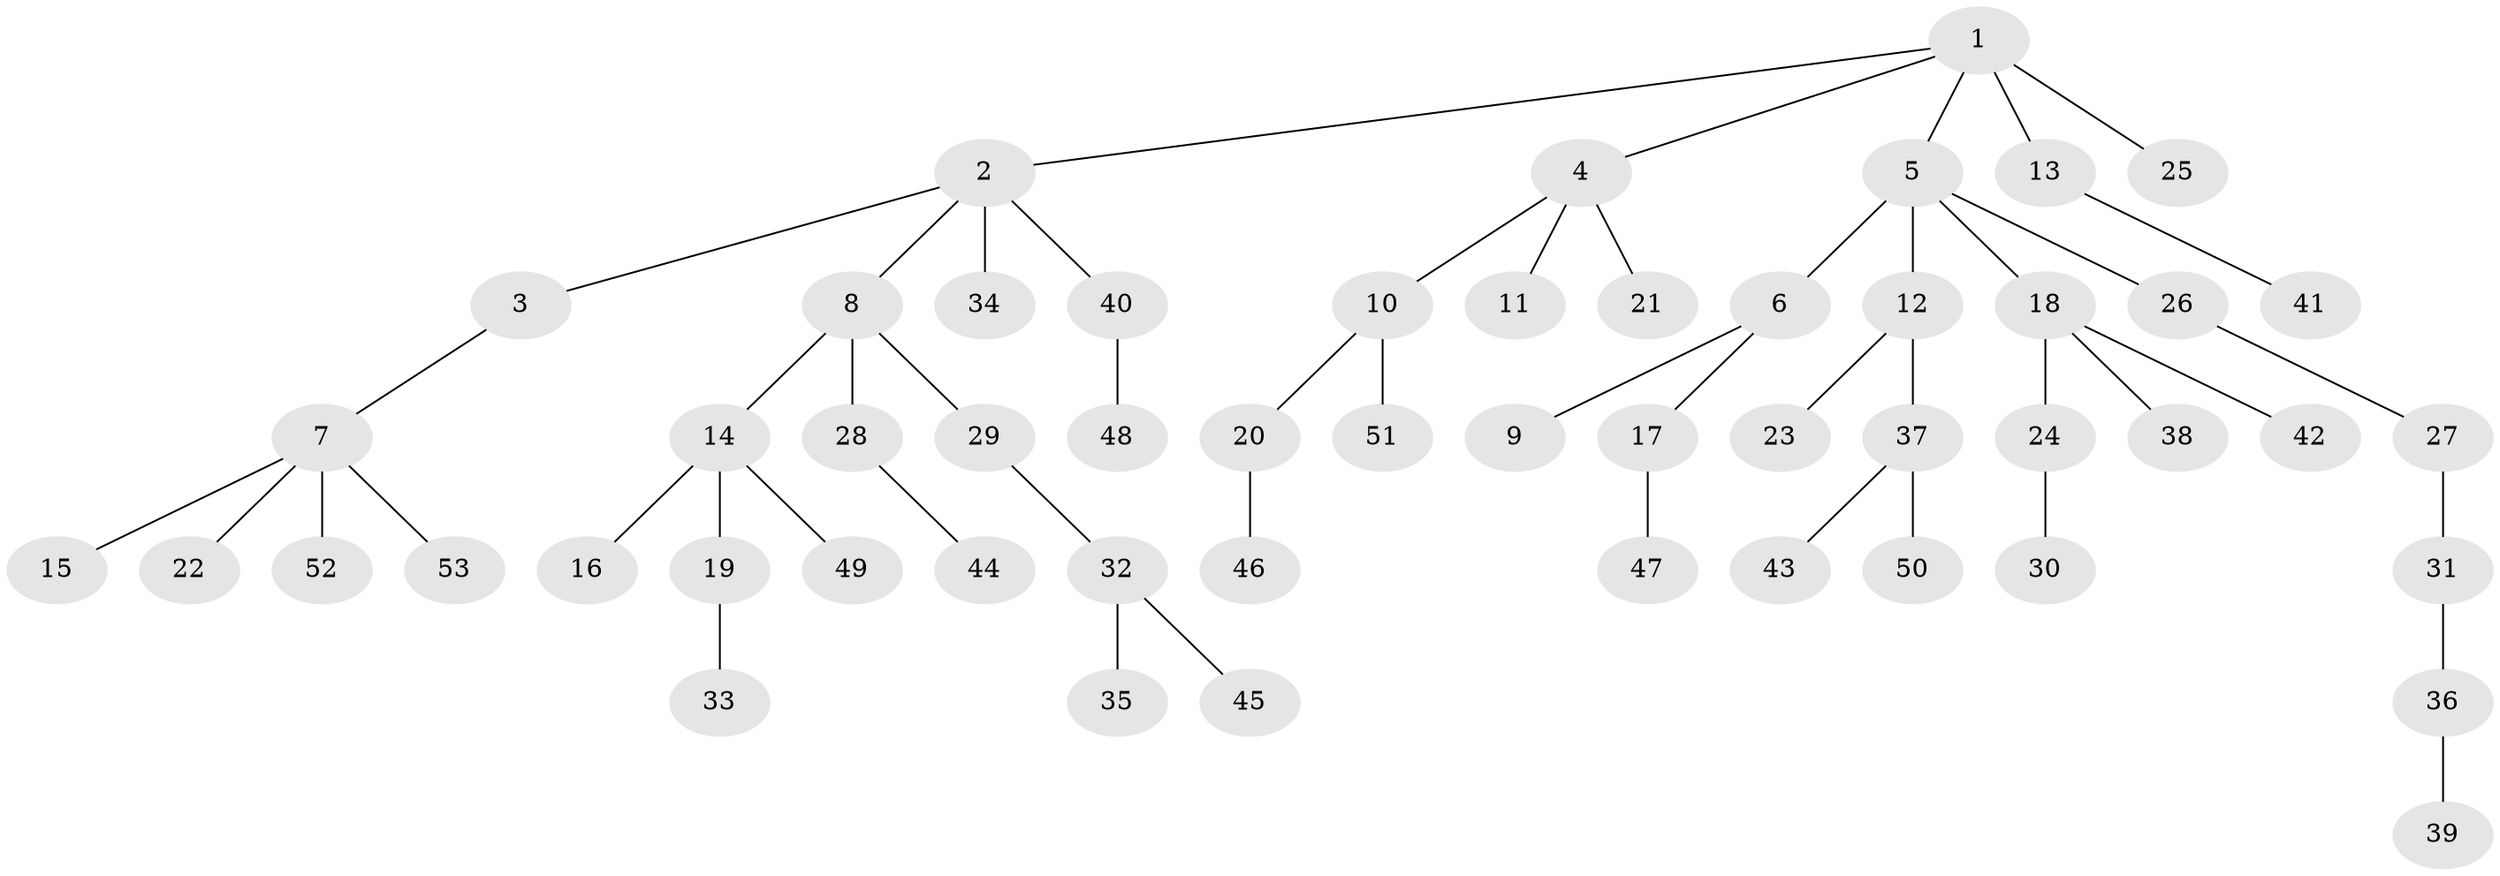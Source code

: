 // original degree distribution, {7: 0.009523809523809525, 6: 0.02857142857142857, 2: 0.29523809523809524, 4: 0.047619047619047616, 1: 0.47619047619047616, 5: 0.02857142857142857, 3: 0.11428571428571428}
// Generated by graph-tools (version 1.1) at 2025/36/03/09/25 02:36:32]
// undirected, 53 vertices, 52 edges
graph export_dot {
graph [start="1"]
  node [color=gray90,style=filled];
  1;
  2;
  3;
  4;
  5;
  6;
  7;
  8;
  9;
  10;
  11;
  12;
  13;
  14;
  15;
  16;
  17;
  18;
  19;
  20;
  21;
  22;
  23;
  24;
  25;
  26;
  27;
  28;
  29;
  30;
  31;
  32;
  33;
  34;
  35;
  36;
  37;
  38;
  39;
  40;
  41;
  42;
  43;
  44;
  45;
  46;
  47;
  48;
  49;
  50;
  51;
  52;
  53;
  1 -- 2 [weight=1.0];
  1 -- 4 [weight=1.0];
  1 -- 5 [weight=1.0];
  1 -- 13 [weight=2.0];
  1 -- 25 [weight=1.0];
  2 -- 3 [weight=1.0];
  2 -- 8 [weight=1.0];
  2 -- 34 [weight=1.0];
  2 -- 40 [weight=1.0];
  3 -- 7 [weight=1.0];
  4 -- 10 [weight=1.0];
  4 -- 11 [weight=1.0];
  4 -- 21 [weight=1.0];
  5 -- 6 [weight=1.0];
  5 -- 12 [weight=1.0];
  5 -- 18 [weight=1.0];
  5 -- 26 [weight=1.0];
  6 -- 9 [weight=1.0];
  6 -- 17 [weight=1.0];
  7 -- 15 [weight=1.0];
  7 -- 22 [weight=1.0];
  7 -- 52 [weight=1.0];
  7 -- 53 [weight=1.0];
  8 -- 14 [weight=1.0];
  8 -- 28 [weight=1.0];
  8 -- 29 [weight=1.0];
  10 -- 20 [weight=1.0];
  10 -- 51 [weight=2.0];
  12 -- 23 [weight=1.0];
  12 -- 37 [weight=1.0];
  13 -- 41 [weight=1.0];
  14 -- 16 [weight=2.0];
  14 -- 19 [weight=1.0];
  14 -- 49 [weight=1.0];
  17 -- 47 [weight=2.0];
  18 -- 24 [weight=1.0];
  18 -- 38 [weight=1.0];
  18 -- 42 [weight=1.0];
  19 -- 33 [weight=1.0];
  20 -- 46 [weight=1.0];
  24 -- 30 [weight=4.0];
  26 -- 27 [weight=1.0];
  27 -- 31 [weight=1.0];
  28 -- 44 [weight=1.0];
  29 -- 32 [weight=1.0];
  31 -- 36 [weight=1.0];
  32 -- 35 [weight=4.0];
  32 -- 45 [weight=1.0];
  36 -- 39 [weight=2.0];
  37 -- 43 [weight=1.0];
  37 -- 50 [weight=1.0];
  40 -- 48 [weight=1.0];
}
